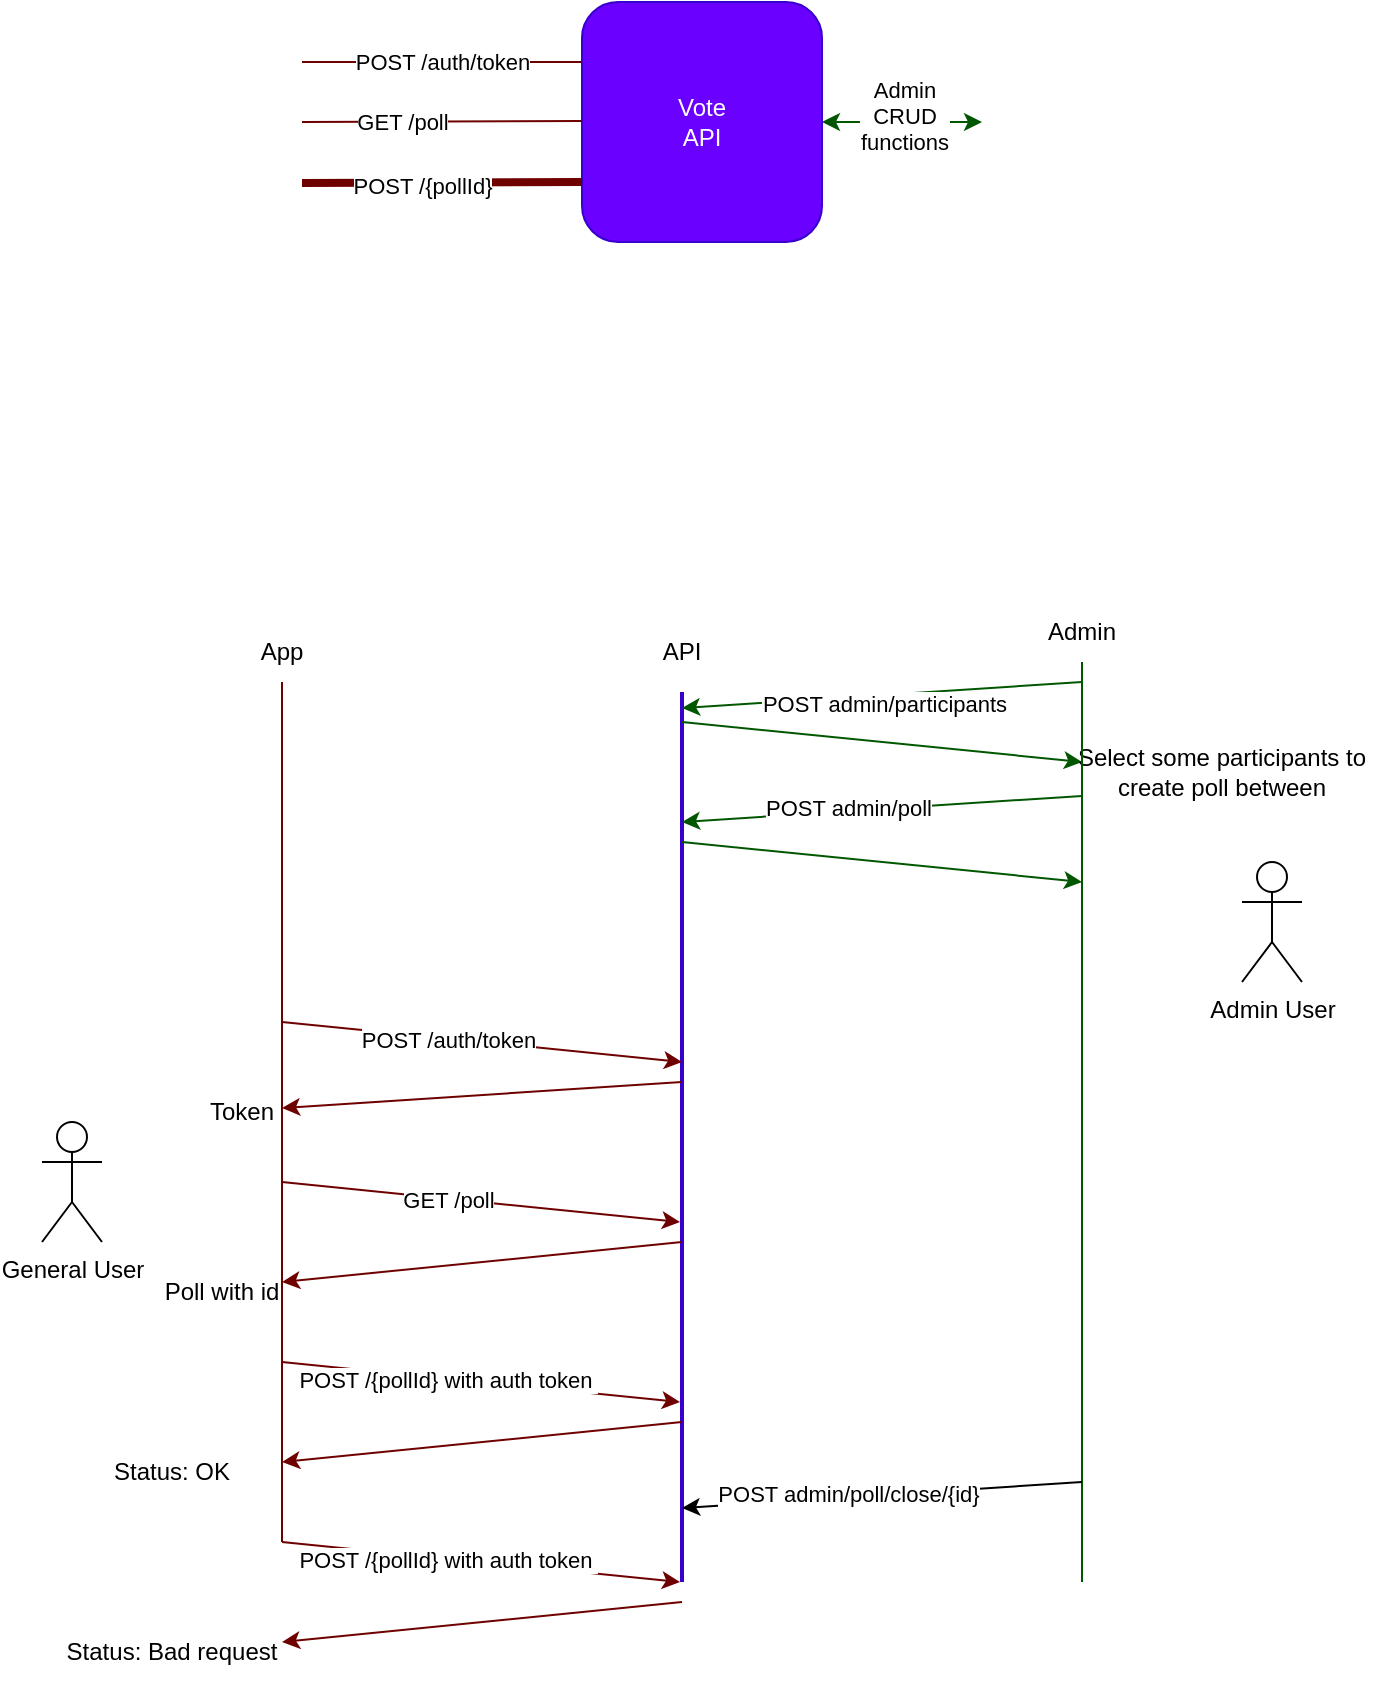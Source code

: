 <mxfile version="15.7.3" type="device"><diagram id="k76zI0ZQlH82v-qvoNSe" name="Page-1"><mxGraphModel dx="1783" dy="1314" grid="1" gridSize="10" guides="1" tooltips="1" connect="1" arrows="1" fold="1" page="1" pageScale="1" pageWidth="827" pageHeight="1169" math="0" shadow="0"><root><mxCell id="0"/><mxCell id="1" parent="0"/><mxCell id="mc9r70HzFJAI6za5oTvu-13" value="" style="edgeStyle=none;rounded=0;orthogonalLoop=1;jettySize=auto;html=1;startArrow=classic;startFill=1;fillColor=#008a00;strokeColor=#005700;" edge="1" parent="1" source="mc9r70HzFJAI6za5oTvu-1"><mxGeometry relative="1" as="geometry"><mxPoint x="350" y="110" as="targetPoint"/></mxGeometry></mxCell><mxCell id="mc9r70HzFJAI6za5oTvu-14" value="Admin &lt;br&gt;CRUD &lt;br&gt;functions" style="edgeLabel;html=1;align=center;verticalAlign=middle;resizable=0;points=[];" vertex="1" connectable="0" parent="mc9r70HzFJAI6za5oTvu-13"><mxGeometry x="0.025" y="3" relative="1" as="geometry"><mxPoint as="offset"/></mxGeometry></mxCell><mxCell id="mc9r70HzFJAI6za5oTvu-1" value="Vote&lt;br&gt;API" style="rounded=1;whiteSpace=wrap;html=1;fillColor=#6a00ff;strokeColor=#3700CC;fontColor=#ffffff;" vertex="1" parent="1"><mxGeometry x="150" y="50" width="120" height="120" as="geometry"/></mxCell><mxCell id="mc9r70HzFJAI6za5oTvu-4" value="" style="edgeStyle=orthogonalEdgeStyle;rounded=0;orthogonalLoop=1;jettySize=auto;html=1;startArrow=none;startFill=0;endArrow=none;endFill=0;fillColor=#a20025;strokeColor=#6F0000;" edge="1" parent="1"><mxGeometry relative="1" as="geometry"><mxPoint x="150" y="80" as="sourcePoint"/><mxPoint x="10" y="80" as="targetPoint"/><Array as="points"><mxPoint x="90" y="80"/><mxPoint x="90" y="80"/></Array></mxGeometry></mxCell><mxCell id="mc9r70HzFJAI6za5oTvu-5" value="POST /auth/token" style="edgeLabel;html=1;align=center;verticalAlign=middle;resizable=0;points=[];" vertex="1" connectable="0" parent="mc9r70HzFJAI6za5oTvu-4"><mxGeometry x="0.125" relative="1" as="geometry"><mxPoint x="9" as="offset"/></mxGeometry></mxCell><mxCell id="mc9r70HzFJAI6za5oTvu-6" value="" style="rounded=0;orthogonalLoop=1;jettySize=auto;html=1;startArrow=none;startFill=0;endArrow=none;endFill=0;strokeWidth=1;fillColor=#a20025;strokeColor=#6F0000;" edge="1" parent="1"><mxGeometry relative="1" as="geometry"><mxPoint x="150" y="109.5" as="sourcePoint"/><mxPoint x="10" y="110" as="targetPoint"/></mxGeometry></mxCell><mxCell id="mc9r70HzFJAI6za5oTvu-8" value="GET /poll" style="edgeLabel;html=1;align=center;verticalAlign=middle;resizable=0;points=[];" vertex="1" connectable="0" parent="mc9r70HzFJAI6za5oTvu-6"><mxGeometry x="0.3" y="1" relative="1" as="geometry"><mxPoint x="1" y="-1" as="offset"/></mxGeometry></mxCell><mxCell id="mc9r70HzFJAI6za5oTvu-10" value="" style="rounded=0;orthogonalLoop=1;jettySize=auto;html=1;startArrow=none;startFill=0;endArrow=none;endFill=0;strokeWidth=4;fillColor=#a20025;strokeColor=#6F0000;" edge="1" parent="1"><mxGeometry relative="1" as="geometry"><mxPoint x="150" y="140" as="sourcePoint"/><mxPoint x="10" y="140.5" as="targetPoint"/></mxGeometry></mxCell><mxCell id="mc9r70HzFJAI6za5oTvu-11" value="POST /{pollId}" style="edgeLabel;html=1;align=center;verticalAlign=middle;resizable=0;points=[];" vertex="1" connectable="0" parent="mc9r70HzFJAI6za5oTvu-10"><mxGeometry x="0.3" y="1" relative="1" as="geometry"><mxPoint x="11" as="offset"/></mxGeometry></mxCell><mxCell id="mc9r70HzFJAI6za5oTvu-16" value="" style="endArrow=none;html=1;rounded=0;strokeWidth=2;fillColor=#6a00ff;strokeColor=#3700CC;" edge="1" parent="1"><mxGeometry width="50" height="50" relative="1" as="geometry"><mxPoint x="200" y="840" as="sourcePoint"/><mxPoint x="200" y="395" as="targetPoint"/></mxGeometry></mxCell><mxCell id="mc9r70HzFJAI6za5oTvu-18" value="" style="endArrow=classic;html=1;rounded=0;strokeWidth=1;fillColor=#a20025;strokeColor=#6F0000;" edge="1" parent="1"><mxGeometry width="50" height="50" relative="1" as="geometry"><mxPoint y="560" as="sourcePoint"/><mxPoint x="200" y="580" as="targetPoint"/></mxGeometry></mxCell><mxCell id="mc9r70HzFJAI6za5oTvu-19" value="POST /auth/token" style="edgeLabel;html=1;align=center;verticalAlign=middle;resizable=0;points=[];" vertex="1" connectable="0" parent="mc9r70HzFJAI6za5oTvu-18"><mxGeometry x="-0.167" relative="1" as="geometry"><mxPoint as="offset"/></mxGeometry></mxCell><mxCell id="mc9r70HzFJAI6za5oTvu-20" value="" style="endArrow=classic;html=1;rounded=0;strokeWidth=1;fillColor=#a20025;strokeColor=#6F0000;" edge="1" parent="1"><mxGeometry width="50" height="50" relative="1" as="geometry"><mxPoint x="200" y="590" as="sourcePoint"/><mxPoint y="603.043" as="targetPoint"/></mxGeometry></mxCell><mxCell id="mc9r70HzFJAI6za5oTvu-22" value="" style="endArrow=classic;html=1;rounded=0;strokeWidth=1;fillColor=#a20025;strokeColor=#6F0000;" edge="1" parent="1"><mxGeometry width="50" height="50" relative="1" as="geometry"><mxPoint y="640" as="sourcePoint"/><mxPoint x="199" y="660" as="targetPoint"/></mxGeometry></mxCell><mxCell id="mc9r70HzFJAI6za5oTvu-23" value="GET /poll" style="edgeLabel;html=1;align=center;verticalAlign=middle;resizable=0;points=[];" vertex="1" connectable="0" parent="mc9r70HzFJAI6za5oTvu-22"><mxGeometry x="-0.167" relative="1" as="geometry"><mxPoint as="offset"/></mxGeometry></mxCell><mxCell id="mc9r70HzFJAI6za5oTvu-24" value="" style="endArrow=classic;html=1;rounded=0;strokeWidth=1;fillColor=#a20025;strokeColor=#6F0000;" edge="1" parent="1"><mxGeometry width="50" height="50" relative="1" as="geometry"><mxPoint x="200" y="670" as="sourcePoint"/><mxPoint y="690" as="targetPoint"/></mxGeometry></mxCell><mxCell id="mc9r70HzFJAI6za5oTvu-26" value="" style="endArrow=none;html=1;rounded=0;strokeWidth=1;fillColor=#a20025;strokeColor=#6F0000;" edge="1" parent="1"><mxGeometry width="50" height="50" relative="1" as="geometry"><mxPoint y="820" as="sourcePoint"/><mxPoint y="390" as="targetPoint"/></mxGeometry></mxCell><mxCell id="mc9r70HzFJAI6za5oTvu-27" value="" style="endArrow=classic;html=1;rounded=0;strokeWidth=1;fillColor=#a20025;strokeColor=#6F0000;" edge="1" parent="1"><mxGeometry width="50" height="50" relative="1" as="geometry"><mxPoint y="730" as="sourcePoint"/><mxPoint x="199" y="750" as="targetPoint"/></mxGeometry></mxCell><mxCell id="mc9r70HzFJAI6za5oTvu-28" value="POST /{pollId} with auth token&amp;nbsp;&lt;span style=&quot;color: rgba(0 , 0 , 0 , 0) ; font-family: monospace ; font-size: 0px ; background-color: rgb(248 , 249 , 250)&quot;&gt;%3CmxGraphModel%3E%3Croot%3E%3CmxCell%20id%3D%220%22%2F%3E%3CmxCell%20id%3D%221%22%20parent%3D%220%22%2F%3E%3CmxCell%20id%3D%222%22%20value%3D%22Token%22%20style%3D%22text%3Bhtml%3D1%3BstrokeColor%3Dnone%3BfillColor%3Dnone%3Balign%3Dcenter%3BverticalAlign%3Dmiddle%3BwhiteSpace%3Dwrap%3Brounded%3D0%3B%22%20vertex%3D%221%22%20parent%3D%221%22%3E%3CmxGeometry%20x%3D%22-60%22%20y%3D%22450%22%20width%3D%2260%22%20height%3D%2230%22%20as%3D%22geometry%22%2F%3E%3C%2FmxCell%3E%3C%2Froot%3E%3C%2FmxGraphModel%3Etok&lt;/span&gt;" style="edgeLabel;html=1;align=center;verticalAlign=middle;resizable=0;points=[];" vertex="1" connectable="0" parent="mc9r70HzFJAI6za5oTvu-27"><mxGeometry x="-0.167" relative="1" as="geometry"><mxPoint as="offset"/></mxGeometry></mxCell><mxCell id="mc9r70HzFJAI6za5oTvu-29" value="" style="endArrow=classic;html=1;rounded=0;strokeWidth=1;fillColor=#a20025;strokeColor=#6F0000;" edge="1" parent="1"><mxGeometry width="50" height="50" relative="1" as="geometry"><mxPoint x="200" y="760" as="sourcePoint"/><mxPoint y="780" as="targetPoint"/></mxGeometry></mxCell><mxCell id="mc9r70HzFJAI6za5oTvu-30" value="Poll with id" style="text;html=1;strokeColor=none;fillColor=none;align=center;verticalAlign=middle;whiteSpace=wrap;rounded=0;" vertex="1" parent="1"><mxGeometry x="-60" y="680" width="60" height="30" as="geometry"/></mxCell><mxCell id="mc9r70HzFJAI6za5oTvu-31" value="Token" style="text;html=1;strokeColor=none;fillColor=none;align=center;verticalAlign=middle;whiteSpace=wrap;rounded=0;" vertex="1" parent="1"><mxGeometry x="-50" y="590" width="60" height="30" as="geometry"/></mxCell><mxCell id="mc9r70HzFJAI6za5oTvu-32" value="" style="endArrow=classic;html=1;rounded=0;strokeWidth=1;fillColor=#008a00;strokeColor=#005700;" edge="1" parent="1"><mxGeometry width="50" height="50" relative="1" as="geometry"><mxPoint x="400" y="390" as="sourcePoint"/><mxPoint x="200" y="403.043" as="targetPoint"/></mxGeometry></mxCell><mxCell id="mc9r70HzFJAI6za5oTvu-33" value="POST admin/participants" style="edgeLabel;html=1;align=center;verticalAlign=middle;resizable=0;points=[];" vertex="1" connectable="0" parent="mc9r70HzFJAI6za5oTvu-32"><mxGeometry x="-0.008" y="4" relative="1" as="geometry"><mxPoint as="offset"/></mxGeometry></mxCell><mxCell id="mc9r70HzFJAI6za5oTvu-34" value="" style="endArrow=classic;html=1;rounded=0;strokeWidth=1;fillColor=#008a00;strokeColor=#005700;" edge="1" parent="1"><mxGeometry width="50" height="50" relative="1" as="geometry"><mxPoint x="400" y="446.96" as="sourcePoint"/><mxPoint x="200" y="460.003" as="targetPoint"/></mxGeometry></mxCell><mxCell id="mc9r70HzFJAI6za5oTvu-39" value="POST admin/poll" style="edgeLabel;html=1;align=center;verticalAlign=middle;resizable=0;points=[];" vertex="1" connectable="0" parent="mc9r70HzFJAI6za5oTvu-34"><mxGeometry x="0.169" y="-2" relative="1" as="geometry"><mxPoint as="offset"/></mxGeometry></mxCell><mxCell id="mc9r70HzFJAI6za5oTvu-36" value="" style="endArrow=classic;html=1;rounded=0;strokeWidth=1;fillColor=#008a00;strokeColor=#005700;" edge="1" parent="1"><mxGeometry width="50" height="50" relative="1" as="geometry"><mxPoint x="200" y="410" as="sourcePoint"/><mxPoint x="400" y="430" as="targetPoint"/></mxGeometry></mxCell><mxCell id="mc9r70HzFJAI6za5oTvu-37" value="Select some participants to create poll between" style="text;html=1;strokeColor=none;fillColor=none;align=center;verticalAlign=middle;whiteSpace=wrap;rounded=0;" vertex="1" parent="1"><mxGeometry x="390" y="410" width="160" height="50" as="geometry"/></mxCell><mxCell id="mc9r70HzFJAI6za5oTvu-38" value="" style="endArrow=none;html=1;rounded=0;strokeWidth=1;fillColor=#008a00;strokeColor=#005700;" edge="1" parent="1"><mxGeometry width="50" height="50" relative="1" as="geometry"><mxPoint x="400" y="840" as="sourcePoint"/><mxPoint x="400" y="380" as="targetPoint"/></mxGeometry></mxCell><mxCell id="mc9r70HzFJAI6za5oTvu-40" value="" style="endArrow=classic;html=1;rounded=0;strokeWidth=1;fillColor=#008a00;strokeColor=#005700;" edge="1" parent="1"><mxGeometry width="50" height="50" relative="1" as="geometry"><mxPoint x="200" y="470" as="sourcePoint"/><mxPoint x="400" y="490" as="targetPoint"/></mxGeometry></mxCell><mxCell id="mc9r70HzFJAI6za5oTvu-42" value="General User" style="shape=umlActor;verticalLabelPosition=bottom;verticalAlign=top;html=1;outlineConnect=0;" vertex="1" parent="1"><mxGeometry x="-120" y="610" width="30" height="60" as="geometry"/></mxCell><mxCell id="mc9r70HzFJAI6za5oTvu-44" value="Admin User" style="shape=umlActor;verticalLabelPosition=bottom;verticalAlign=top;html=1;outlineConnect=0;" vertex="1" parent="1"><mxGeometry x="480" y="480" width="30" height="60" as="geometry"/></mxCell><mxCell id="mc9r70HzFJAI6za5oTvu-45" value="" style="endArrow=classic;html=1;rounded=0;strokeWidth=1;" edge="1" parent="1"><mxGeometry width="50" height="50" relative="1" as="geometry"><mxPoint x="400" y="790" as="sourcePoint"/><mxPoint x="200" y="803.043" as="targetPoint"/></mxGeometry></mxCell><mxCell id="mc9r70HzFJAI6za5oTvu-46" value="POST admin/poll/close/{id}" style="edgeLabel;html=1;align=center;verticalAlign=middle;resizable=0;points=[];" vertex="1" connectable="0" parent="mc9r70HzFJAI6za5oTvu-45"><mxGeometry x="0.169" y="-2" relative="1" as="geometry"><mxPoint as="offset"/></mxGeometry></mxCell><mxCell id="mc9r70HzFJAI6za5oTvu-49" value="Status: OK" style="text;html=1;strokeColor=none;fillColor=none;align=center;verticalAlign=middle;whiteSpace=wrap;rounded=0;" vertex="1" parent="1"><mxGeometry x="-110" y="770" width="110" height="30" as="geometry"/></mxCell><mxCell id="mc9r70HzFJAI6za5oTvu-50" value="" style="endArrow=classic;html=1;rounded=0;strokeWidth=1;fillColor=#a20025;strokeColor=#6F0000;" edge="1" parent="1"><mxGeometry width="50" height="50" relative="1" as="geometry"><mxPoint y="820" as="sourcePoint"/><mxPoint x="199" y="840" as="targetPoint"/></mxGeometry></mxCell><mxCell id="mc9r70HzFJAI6za5oTvu-51" value="POST /{pollId} with auth token&amp;nbsp;&lt;span style=&quot;color: rgba(0 , 0 , 0 , 0) ; font-family: monospace ; font-size: 0px ; background-color: rgb(248 , 249 , 250)&quot;&gt;%3CmxGraphModel%3E%3Croot%3E%3CmxCell%20id%3D%220%22%2F%3E%3CmxCell%20id%3D%221%22%20parent%3D%220%22%2F%3E%3CmxCell%20id%3D%222%22%20value%3D%22Token%22%20style%3D%22text%3Bhtml%3D1%3BstrokeColor%3Dnone%3BfillColor%3Dnone%3Balign%3Dcenter%3BverticalAlign%3Dmiddle%3BwhiteSpace%3Dwrap%3Brounded%3D0%3B%22%20vertex%3D%221%22%20parent%3D%221%22%3E%3CmxGeometry%20x%3D%22-60%22%20y%3D%22450%22%20width%3D%2260%22%20height%3D%2230%22%20as%3D%22geometry%22%2F%3E%3C%2FmxCell%3E%3C%2Froot%3E%3C%2FmxGraphModel%3Etok&lt;/span&gt;" style="edgeLabel;html=1;align=center;verticalAlign=middle;resizable=0;points=[];" vertex="1" connectable="0" parent="mc9r70HzFJAI6za5oTvu-50"><mxGeometry x="-0.167" relative="1" as="geometry"><mxPoint as="offset"/></mxGeometry></mxCell><mxCell id="mc9r70HzFJAI6za5oTvu-52" value="" style="endArrow=classic;html=1;rounded=0;strokeWidth=1;fillColor=#a20025;strokeColor=#6F0000;" edge="1" parent="1"><mxGeometry width="50" height="50" relative="1" as="geometry"><mxPoint x="200" y="850" as="sourcePoint"/><mxPoint y="870" as="targetPoint"/></mxGeometry></mxCell><mxCell id="mc9r70HzFJAI6za5oTvu-53" value="Status: Bad request" style="text;html=1;strokeColor=none;fillColor=none;align=center;verticalAlign=middle;whiteSpace=wrap;rounded=0;" vertex="1" parent="1"><mxGeometry x="-110" y="860" width="110" height="30" as="geometry"/></mxCell><mxCell id="mc9r70HzFJAI6za5oTvu-55" value="App" style="text;html=1;strokeColor=none;fillColor=none;align=center;verticalAlign=middle;whiteSpace=wrap;rounded=0;" vertex="1" parent="1"><mxGeometry x="-50" y="360" width="100" height="30" as="geometry"/></mxCell><mxCell id="mc9r70HzFJAI6za5oTvu-56" value="API" style="text;html=1;strokeColor=none;fillColor=none;align=center;verticalAlign=middle;whiteSpace=wrap;rounded=0;" vertex="1" parent="1"><mxGeometry x="170" y="360" width="60" height="30" as="geometry"/></mxCell><mxCell id="mc9r70HzFJAI6za5oTvu-57" value="Admin" style="text;html=1;strokeColor=none;fillColor=none;align=center;verticalAlign=middle;whiteSpace=wrap;rounded=0;" vertex="1" parent="1"><mxGeometry x="350" y="350" width="100" height="30" as="geometry"/></mxCell></root></mxGraphModel></diagram></mxfile>